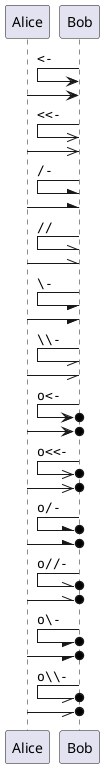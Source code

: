 {
  "sha1": "705p3bv2o9p55us2ye1nf6odfopc01c",
  "insertion": {
    "when": "2024-06-06T17:24:18.704Z",
    "url": "https://github.com/plantuml/plantuml/pull/1787",
    "user": "plantuml@gmail.com"
  }
}
@startuml
!pragma teoz true
participant Alice as a
participant Bob   as b
b <-     b : ""<-""
b <-     a
b <<-    b : ""<<-""
b <<- a
b /-     b : ""/-""
b /- a
b //-    b : ""//""
b //- a
b \-     b : ""\-""
b \- a
b \\-    b : ""\\\\-""
b \\- a
b o<-     b : ""o<-""
b o<- a
b o<<-   b : ""o<<-""
b o<<- a
b o/-    b : ""o/-""
b o/- a
b o//-   b : ""o//-""
b o//- a
b o\-    b : ""o\\-""
b o\- a
b o\\-   b : ""o\\\\-""
b o\\- a
@enduml
